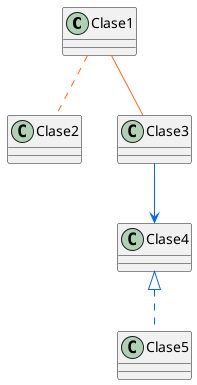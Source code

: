 @startuml diagrama7

    Clase1 .[#ff660f]. Clase2
    Clase1 -[#ff660f]- Clase3
    Clase3 -[#0066ff]-> Clase4
    Clase4 <|.[#0066ff]. Clase5

@enduml